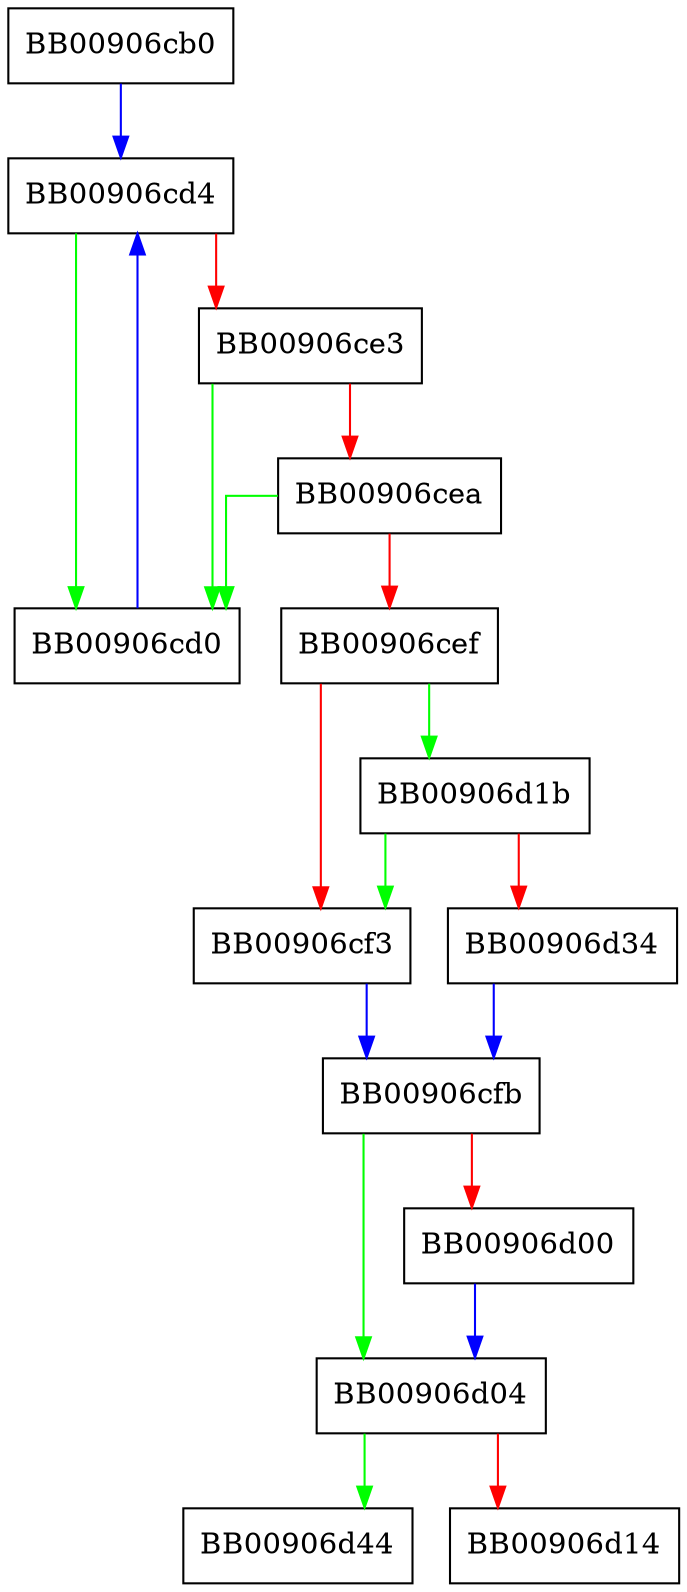 digraph __strtof_nan {
  node [shape="box"];
  graph [splines=ortho];
  BB00906cb0 -> BB00906cd4 [color="blue"];
  BB00906cd0 -> BB00906cd4 [color="blue"];
  BB00906cd4 -> BB00906cd0 [color="green"];
  BB00906cd4 -> BB00906ce3 [color="red"];
  BB00906ce3 -> BB00906cd0 [color="green"];
  BB00906ce3 -> BB00906cea [color="red"];
  BB00906cea -> BB00906cd0 [color="green"];
  BB00906cea -> BB00906cef [color="red"];
  BB00906cef -> BB00906d1b [color="green"];
  BB00906cef -> BB00906cf3 [color="red"];
  BB00906cf3 -> BB00906cfb [color="blue"];
  BB00906cfb -> BB00906d04 [color="green"];
  BB00906cfb -> BB00906d00 [color="red"];
  BB00906d00 -> BB00906d04 [color="blue"];
  BB00906d04 -> BB00906d44 [color="green"];
  BB00906d04 -> BB00906d14 [color="red"];
  BB00906d1b -> BB00906cf3 [color="green"];
  BB00906d1b -> BB00906d34 [color="red"];
  BB00906d34 -> BB00906cfb [color="blue"];
}